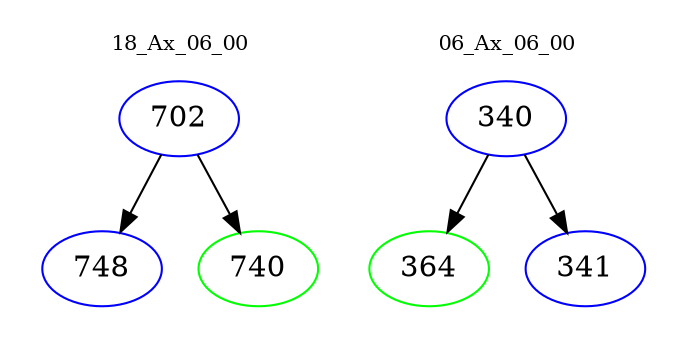 digraph{
subgraph cluster_0 {
color = white
label = "18_Ax_06_00";
fontsize=10;
T0_702 [label="702", color="blue"]
T0_702 -> T0_748 [color="black"]
T0_748 [label="748", color="blue"]
T0_702 -> T0_740 [color="black"]
T0_740 [label="740", color="green"]
}
subgraph cluster_1 {
color = white
label = "06_Ax_06_00";
fontsize=10;
T1_340 [label="340", color="blue"]
T1_340 -> T1_364 [color="black"]
T1_364 [label="364", color="green"]
T1_340 -> T1_341 [color="black"]
T1_341 [label="341", color="blue"]
}
}

